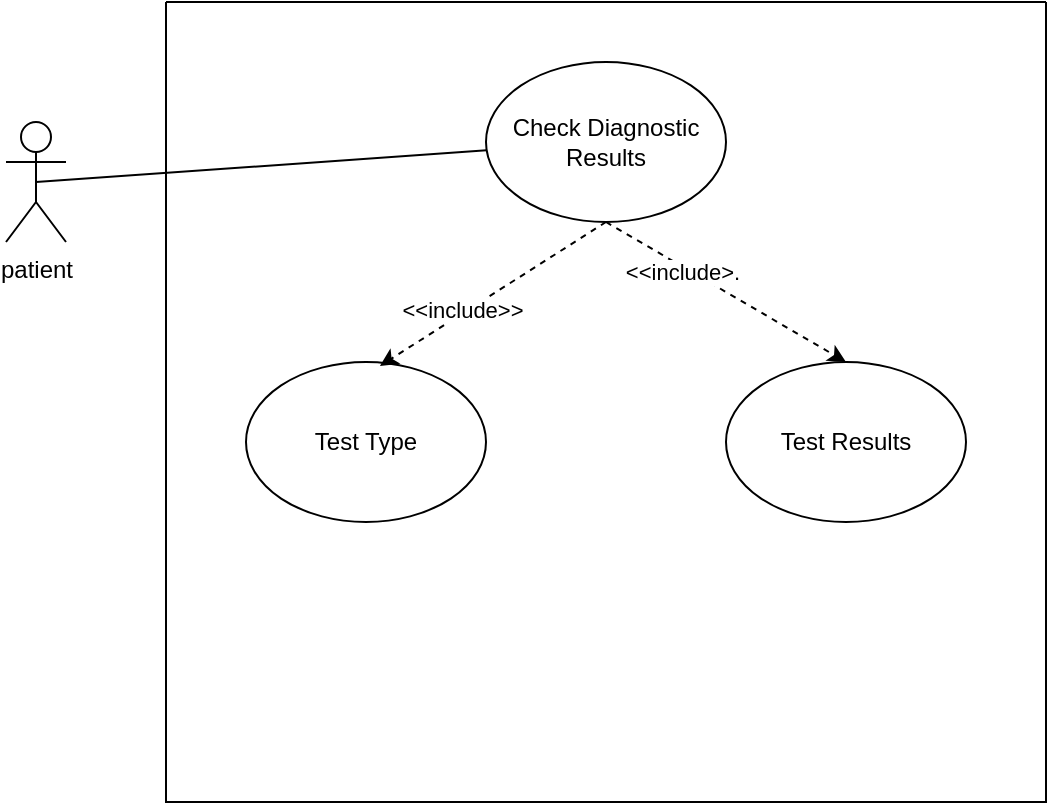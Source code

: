 <mxfile version="16.4.3" type="github"><diagram id="nfEiNqglj6kTBwZLwBtI" name="Page-1"><mxGraphModel dx="1422" dy="752" grid="1" gridSize="10" guides="1" tooltips="1" connect="1" arrows="1" fold="1" page="1" pageScale="1" pageWidth="850" pageHeight="1100" math="0" shadow="0"><root><mxCell id="0"/><mxCell id="1" parent="0"/><mxCell id="60NalpeZ4hPM46eawxry-1" value="" style="swimlane;startSize=0;" vertex="1" parent="1"><mxGeometry x="200" y="120" width="440" height="400" as="geometry"/></mxCell><mxCell id="60NalpeZ4hPM46eawxry-3" value="Check Diagnostic Results" style="ellipse;whiteSpace=wrap;html=1;" vertex="1" parent="60NalpeZ4hPM46eawxry-1"><mxGeometry x="160" y="30" width="120" height="80" as="geometry"/></mxCell><mxCell id="60NalpeZ4hPM46eawxry-4" value="Test Type " style="ellipse;whiteSpace=wrap;html=1;" vertex="1" parent="60NalpeZ4hPM46eawxry-1"><mxGeometry x="40" y="180" width="120" height="80" as="geometry"/></mxCell><mxCell id="60NalpeZ4hPM46eawxry-5" value="Test Results " style="ellipse;whiteSpace=wrap;html=1;" vertex="1" parent="60NalpeZ4hPM46eawxry-1"><mxGeometry x="280" y="180" width="120" height="80" as="geometry"/></mxCell><mxCell id="60NalpeZ4hPM46eawxry-6" value="" style="endArrow=classic;html=1;rounded=0;exitX=0.5;exitY=1;exitDx=0;exitDy=0;entryX=0.558;entryY=0.025;entryDx=0;entryDy=0;entryPerimeter=0;dashed=1;" edge="1" parent="60NalpeZ4hPM46eawxry-1" source="60NalpeZ4hPM46eawxry-3" target="60NalpeZ4hPM46eawxry-4"><mxGeometry width="50" height="50" relative="1" as="geometry"><mxPoint x="200" y="270" as="sourcePoint"/><mxPoint x="250" y="220" as="targetPoint"/></mxGeometry></mxCell><mxCell id="60NalpeZ4hPM46eawxry-9" value="&amp;lt;&amp;lt;include&amp;gt;&amp;gt;" style="edgeLabel;html=1;align=center;verticalAlign=middle;resizable=0;points=[];" vertex="1" connectable="0" parent="60NalpeZ4hPM46eawxry-6"><mxGeometry x="0.251" y="-2" relative="1" as="geometry"><mxPoint as="offset"/></mxGeometry></mxCell><mxCell id="60NalpeZ4hPM46eawxry-7" value="" style="endArrow=classic;html=1;rounded=0;exitX=0.5;exitY=1;exitDx=0;exitDy=0;entryX=0.5;entryY=0;entryDx=0;entryDy=0;dashed=1;" edge="1" parent="60NalpeZ4hPM46eawxry-1" source="60NalpeZ4hPM46eawxry-3" target="60NalpeZ4hPM46eawxry-5"><mxGeometry width="50" height="50" relative="1" as="geometry"><mxPoint x="220" y="130" as="sourcePoint"/><mxPoint x="116.96" y="212" as="targetPoint"/></mxGeometry></mxCell><mxCell id="60NalpeZ4hPM46eawxry-10" value="&amp;lt;&amp;lt;include&amp;gt;." style="edgeLabel;html=1;align=center;verticalAlign=middle;resizable=0;points=[];" vertex="1" connectable="0" parent="60NalpeZ4hPM46eawxry-7"><mxGeometry x="-0.353" y="-2" relative="1" as="geometry"><mxPoint as="offset"/></mxGeometry></mxCell><mxCell id="60NalpeZ4hPM46eawxry-2" value="patient" style="shape=umlActor;verticalLabelPosition=bottom;verticalAlign=top;html=1;outlineConnect=0;" vertex="1" parent="1"><mxGeometry x="120" y="180" width="30" height="60" as="geometry"/></mxCell><mxCell id="60NalpeZ4hPM46eawxry-8" value="" style="endArrow=none;html=1;rounded=0;exitX=0.5;exitY=0.5;exitDx=0;exitDy=0;exitPerimeter=0;" edge="1" parent="1" source="60NalpeZ4hPM46eawxry-2" target="60NalpeZ4hPM46eawxry-3"><mxGeometry width="50" height="50" relative="1" as="geometry"><mxPoint x="400" y="410" as="sourcePoint"/><mxPoint x="450" y="360" as="targetPoint"/></mxGeometry></mxCell></root></mxGraphModel></diagram></mxfile>